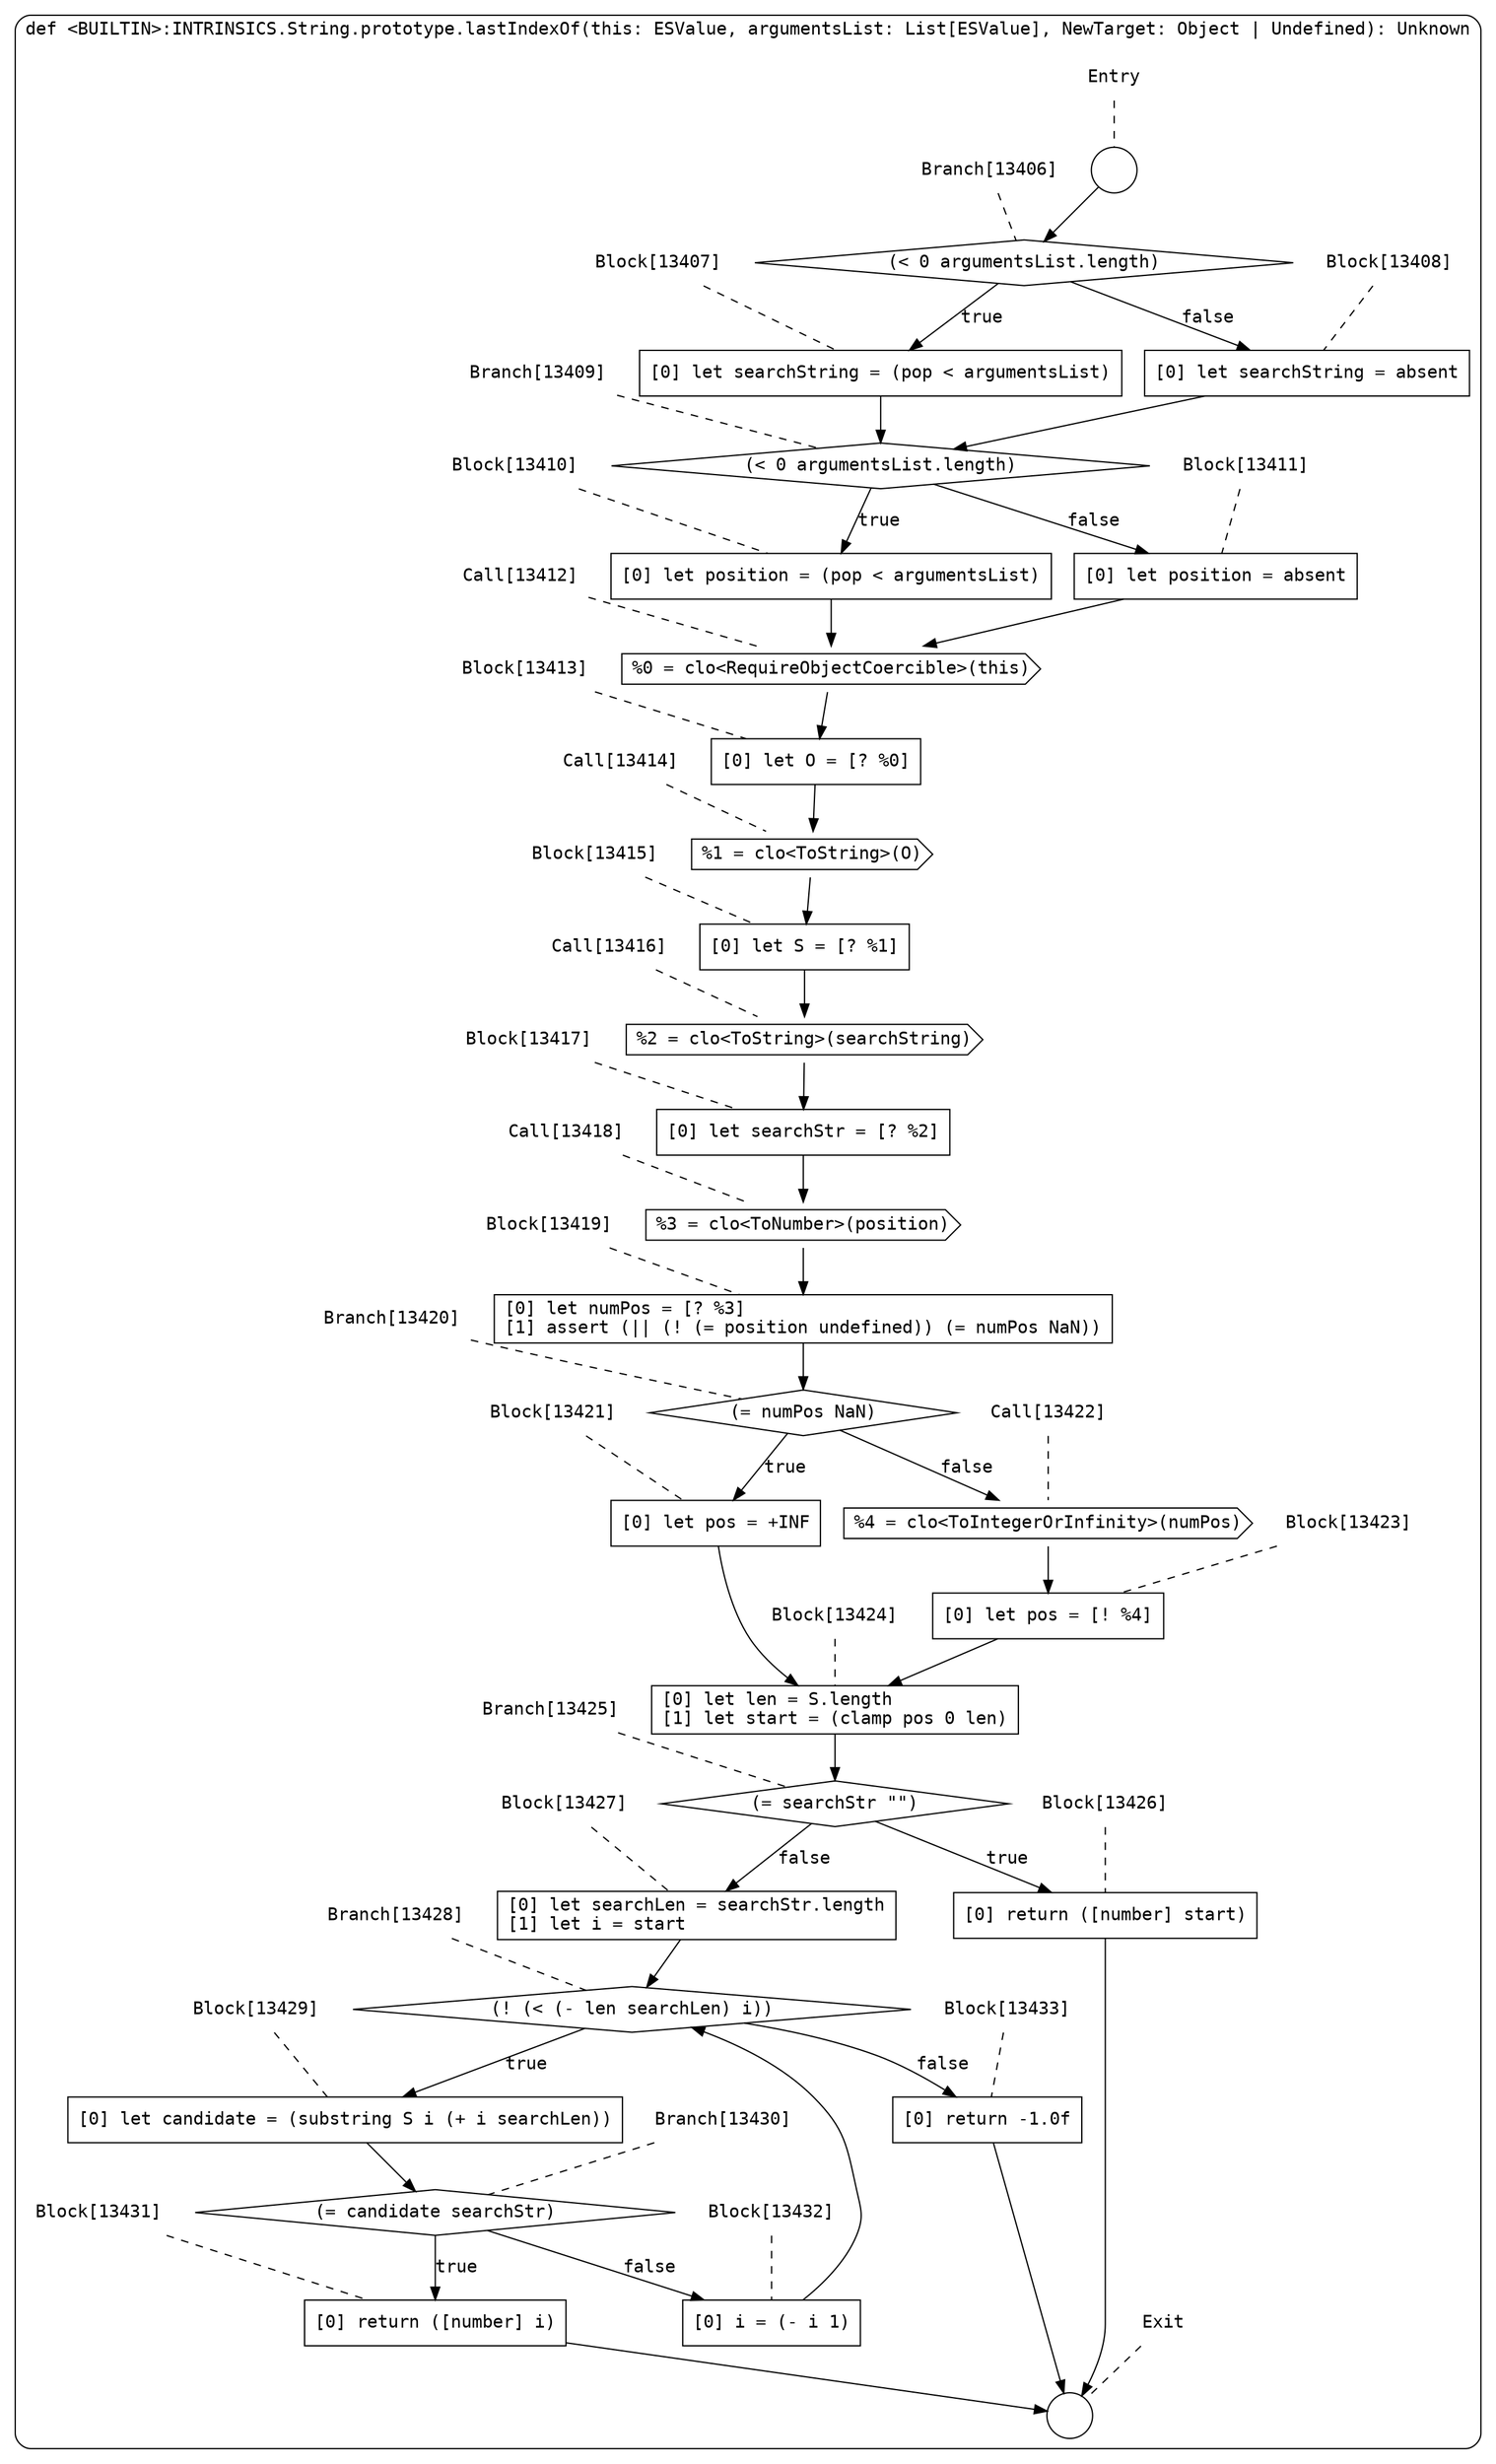 digraph {
  graph [fontname = "Consolas"]
  node [fontname = "Consolas"]
  edge [fontname = "Consolas"]
  subgraph cluster2176 {
    label = "def <BUILTIN>:INTRINSICS.String.prototype.lastIndexOf(this: ESValue, argumentsList: List[ESValue], NewTarget: Object | Undefined): Unknown"
    style = rounded
    cluster2176_entry_name [shape=none, label=<<font color="black">Entry</font>>]
    cluster2176_entry_name -> cluster2176_entry [arrowhead=none, color="black", style=dashed]
    cluster2176_entry [shape=circle label=" " color="black" fillcolor="white" style=filled]
    cluster2176_entry -> node13406 [color="black"]
    cluster2176_exit_name [shape=none, label=<<font color="black">Exit</font>>]
    cluster2176_exit_name -> cluster2176_exit [arrowhead=none, color="black", style=dashed]
    cluster2176_exit [shape=circle label=" " color="black" fillcolor="white" style=filled]
    node13406_name [shape=none, label=<<font color="black">Branch[13406]</font>>]
    node13406_name -> node13406 [arrowhead=none, color="black", style=dashed]
    node13406 [shape=diamond, label=<<font color="black">(&lt; 0 argumentsList.length)</font>> color="black" fillcolor="white", style=filled]
    node13406 -> node13407 [label=<<font color="black">true</font>> color="black"]
    node13406 -> node13408 [label=<<font color="black">false</font>> color="black"]
    node13407_name [shape=none, label=<<font color="black">Block[13407]</font>>]
    node13407_name -> node13407 [arrowhead=none, color="black", style=dashed]
    node13407 [shape=box, label=<<font color="black">[0] let searchString = (pop &lt; argumentsList)<BR ALIGN="LEFT"/></font>> color="black" fillcolor="white", style=filled]
    node13407 -> node13409 [color="black"]
    node13408_name [shape=none, label=<<font color="black">Block[13408]</font>>]
    node13408_name -> node13408 [arrowhead=none, color="black", style=dashed]
    node13408 [shape=box, label=<<font color="black">[0] let searchString = absent<BR ALIGN="LEFT"/></font>> color="black" fillcolor="white", style=filled]
    node13408 -> node13409 [color="black"]
    node13409_name [shape=none, label=<<font color="black">Branch[13409]</font>>]
    node13409_name -> node13409 [arrowhead=none, color="black", style=dashed]
    node13409 [shape=diamond, label=<<font color="black">(&lt; 0 argumentsList.length)</font>> color="black" fillcolor="white", style=filled]
    node13409 -> node13410 [label=<<font color="black">true</font>> color="black"]
    node13409 -> node13411 [label=<<font color="black">false</font>> color="black"]
    node13410_name [shape=none, label=<<font color="black">Block[13410]</font>>]
    node13410_name -> node13410 [arrowhead=none, color="black", style=dashed]
    node13410 [shape=box, label=<<font color="black">[0] let position = (pop &lt; argumentsList)<BR ALIGN="LEFT"/></font>> color="black" fillcolor="white", style=filled]
    node13410 -> node13412 [color="black"]
    node13411_name [shape=none, label=<<font color="black">Block[13411]</font>>]
    node13411_name -> node13411 [arrowhead=none, color="black", style=dashed]
    node13411 [shape=box, label=<<font color="black">[0] let position = absent<BR ALIGN="LEFT"/></font>> color="black" fillcolor="white", style=filled]
    node13411 -> node13412 [color="black"]
    node13412_name [shape=none, label=<<font color="black">Call[13412]</font>>]
    node13412_name -> node13412 [arrowhead=none, color="black", style=dashed]
    node13412 [shape=cds, label=<<font color="black">%0 = clo&lt;RequireObjectCoercible&gt;(this)</font>> color="black" fillcolor="white", style=filled]
    node13412 -> node13413 [color="black"]
    node13413_name [shape=none, label=<<font color="black">Block[13413]</font>>]
    node13413_name -> node13413 [arrowhead=none, color="black", style=dashed]
    node13413 [shape=box, label=<<font color="black">[0] let O = [? %0]<BR ALIGN="LEFT"/></font>> color="black" fillcolor="white", style=filled]
    node13413 -> node13414 [color="black"]
    node13414_name [shape=none, label=<<font color="black">Call[13414]</font>>]
    node13414_name -> node13414 [arrowhead=none, color="black", style=dashed]
    node13414 [shape=cds, label=<<font color="black">%1 = clo&lt;ToString&gt;(O)</font>> color="black" fillcolor="white", style=filled]
    node13414 -> node13415 [color="black"]
    node13415_name [shape=none, label=<<font color="black">Block[13415]</font>>]
    node13415_name -> node13415 [arrowhead=none, color="black", style=dashed]
    node13415 [shape=box, label=<<font color="black">[0] let S = [? %1]<BR ALIGN="LEFT"/></font>> color="black" fillcolor="white", style=filled]
    node13415 -> node13416 [color="black"]
    node13416_name [shape=none, label=<<font color="black">Call[13416]</font>>]
    node13416_name -> node13416 [arrowhead=none, color="black", style=dashed]
    node13416 [shape=cds, label=<<font color="black">%2 = clo&lt;ToString&gt;(searchString)</font>> color="black" fillcolor="white", style=filled]
    node13416 -> node13417 [color="black"]
    node13417_name [shape=none, label=<<font color="black">Block[13417]</font>>]
    node13417_name -> node13417 [arrowhead=none, color="black", style=dashed]
    node13417 [shape=box, label=<<font color="black">[0] let searchStr = [? %2]<BR ALIGN="LEFT"/></font>> color="black" fillcolor="white", style=filled]
    node13417 -> node13418 [color="black"]
    node13418_name [shape=none, label=<<font color="black">Call[13418]</font>>]
    node13418_name -> node13418 [arrowhead=none, color="black", style=dashed]
    node13418 [shape=cds, label=<<font color="black">%3 = clo&lt;ToNumber&gt;(position)</font>> color="black" fillcolor="white", style=filled]
    node13418 -> node13419 [color="black"]
    node13419_name [shape=none, label=<<font color="black">Block[13419]</font>>]
    node13419_name -> node13419 [arrowhead=none, color="black", style=dashed]
    node13419 [shape=box, label=<<font color="black">[0] let numPos = [? %3]<BR ALIGN="LEFT"/>[1] assert (|| (! (= position undefined)) (= numPos NaN))<BR ALIGN="LEFT"/></font>> color="black" fillcolor="white", style=filled]
    node13419 -> node13420 [color="black"]
    node13420_name [shape=none, label=<<font color="black">Branch[13420]</font>>]
    node13420_name -> node13420 [arrowhead=none, color="black", style=dashed]
    node13420 [shape=diamond, label=<<font color="black">(= numPos NaN)</font>> color="black" fillcolor="white", style=filled]
    node13420 -> node13421 [label=<<font color="black">true</font>> color="black"]
    node13420 -> node13422 [label=<<font color="black">false</font>> color="black"]
    node13421_name [shape=none, label=<<font color="black">Block[13421]</font>>]
    node13421_name -> node13421 [arrowhead=none, color="black", style=dashed]
    node13421 [shape=box, label=<<font color="black">[0] let pos = +INF<BR ALIGN="LEFT"/></font>> color="black" fillcolor="white", style=filled]
    node13421 -> node13424 [color="black"]
    node13422_name [shape=none, label=<<font color="black">Call[13422]</font>>]
    node13422_name -> node13422 [arrowhead=none, color="black", style=dashed]
    node13422 [shape=cds, label=<<font color="black">%4 = clo&lt;ToIntegerOrInfinity&gt;(numPos)</font>> color="black" fillcolor="white", style=filled]
    node13422 -> node13423 [color="black"]
    node13424_name [shape=none, label=<<font color="black">Block[13424]</font>>]
    node13424_name -> node13424 [arrowhead=none, color="black", style=dashed]
    node13424 [shape=box, label=<<font color="black">[0] let len = S.length<BR ALIGN="LEFT"/>[1] let start = (clamp pos 0 len)<BR ALIGN="LEFT"/></font>> color="black" fillcolor="white", style=filled]
    node13424 -> node13425 [color="black"]
    node13423_name [shape=none, label=<<font color="black">Block[13423]</font>>]
    node13423_name -> node13423 [arrowhead=none, color="black", style=dashed]
    node13423 [shape=box, label=<<font color="black">[0] let pos = [! %4]<BR ALIGN="LEFT"/></font>> color="black" fillcolor="white", style=filled]
    node13423 -> node13424 [color="black"]
    node13425_name [shape=none, label=<<font color="black">Branch[13425]</font>>]
    node13425_name -> node13425 [arrowhead=none, color="black", style=dashed]
    node13425 [shape=diamond, label=<<font color="black">(= searchStr &quot;&quot;)</font>> color="black" fillcolor="white", style=filled]
    node13425 -> node13426 [label=<<font color="black">true</font>> color="black"]
    node13425 -> node13427 [label=<<font color="black">false</font>> color="black"]
    node13426_name [shape=none, label=<<font color="black">Block[13426]</font>>]
    node13426_name -> node13426 [arrowhead=none, color="black", style=dashed]
    node13426 [shape=box, label=<<font color="black">[0] return ([number] start)<BR ALIGN="LEFT"/></font>> color="black" fillcolor="white", style=filled]
    node13426 -> cluster2176_exit [color="black"]
    node13427_name [shape=none, label=<<font color="black">Block[13427]</font>>]
    node13427_name -> node13427 [arrowhead=none, color="black", style=dashed]
    node13427 [shape=box, label=<<font color="black">[0] let searchLen = searchStr.length<BR ALIGN="LEFT"/>[1] let i = start<BR ALIGN="LEFT"/></font>> color="black" fillcolor="white", style=filled]
    node13427 -> node13428 [color="black"]
    node13428_name [shape=none, label=<<font color="black">Branch[13428]</font>>]
    node13428_name -> node13428 [arrowhead=none, color="black", style=dashed]
    node13428 [shape=diamond, label=<<font color="black">(! (&lt; (- len searchLen) i))</font>> color="black" fillcolor="white", style=filled]
    node13428 -> node13429 [label=<<font color="black">true</font>> color="black"]
    node13428 -> node13433 [label=<<font color="black">false</font>> color="black"]
    node13429_name [shape=none, label=<<font color="black">Block[13429]</font>>]
    node13429_name -> node13429 [arrowhead=none, color="black", style=dashed]
    node13429 [shape=box, label=<<font color="black">[0] let candidate = (substring S i (+ i searchLen))<BR ALIGN="LEFT"/></font>> color="black" fillcolor="white", style=filled]
    node13429 -> node13430 [color="black"]
    node13433_name [shape=none, label=<<font color="black">Block[13433]</font>>]
    node13433_name -> node13433 [arrowhead=none, color="black", style=dashed]
    node13433 [shape=box, label=<<font color="black">[0] return -1.0f<BR ALIGN="LEFT"/></font>> color="black" fillcolor="white", style=filled]
    node13433 -> cluster2176_exit [color="black"]
    node13430_name [shape=none, label=<<font color="black">Branch[13430]</font>>]
    node13430_name -> node13430 [arrowhead=none, color="black", style=dashed]
    node13430 [shape=diamond, label=<<font color="black">(= candidate searchStr)</font>> color="black" fillcolor="white", style=filled]
    node13430 -> node13431 [label=<<font color="black">true</font>> color="black"]
    node13430 -> node13432 [label=<<font color="black">false</font>> color="black"]
    node13431_name [shape=none, label=<<font color="black">Block[13431]</font>>]
    node13431_name -> node13431 [arrowhead=none, color="black", style=dashed]
    node13431 [shape=box, label=<<font color="black">[0] return ([number] i)<BR ALIGN="LEFT"/></font>> color="black" fillcolor="white", style=filled]
    node13431 -> cluster2176_exit [color="black"]
    node13432_name [shape=none, label=<<font color="black">Block[13432]</font>>]
    node13432_name -> node13432 [arrowhead=none, color="black", style=dashed]
    node13432 [shape=box, label=<<font color="black">[0] i = (- i 1)<BR ALIGN="LEFT"/></font>> color="black" fillcolor="white", style=filled]
    node13432 -> node13428 [color="black"]
  }
}